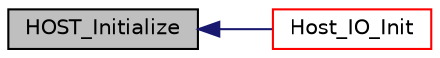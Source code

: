 digraph "HOST_Initialize"
{
  edge [fontname="Helvetica",fontsize="10",labelfontname="Helvetica",labelfontsize="10"];
  node [fontname="Helvetica",fontsize="10",shape=record];
  rankdir="LR";
  Node7 [label="HOST_Initialize",height=0.2,width=0.4,color="black", fillcolor="grey75", style="filled", fontcolor="black"];
  Node7 -> Node8 [dir="back",color="midnightblue",fontsize="10",style="solid",fontname="Helvetica"];
  Node8 [label="Host_IO_Init",height=0.2,width=0.4,color="red", fillcolor="white", style="filled",URL="$host__io__uart_8h.html#ab4b858422bbaae71aff2ab540ae0e2b1"];
}
